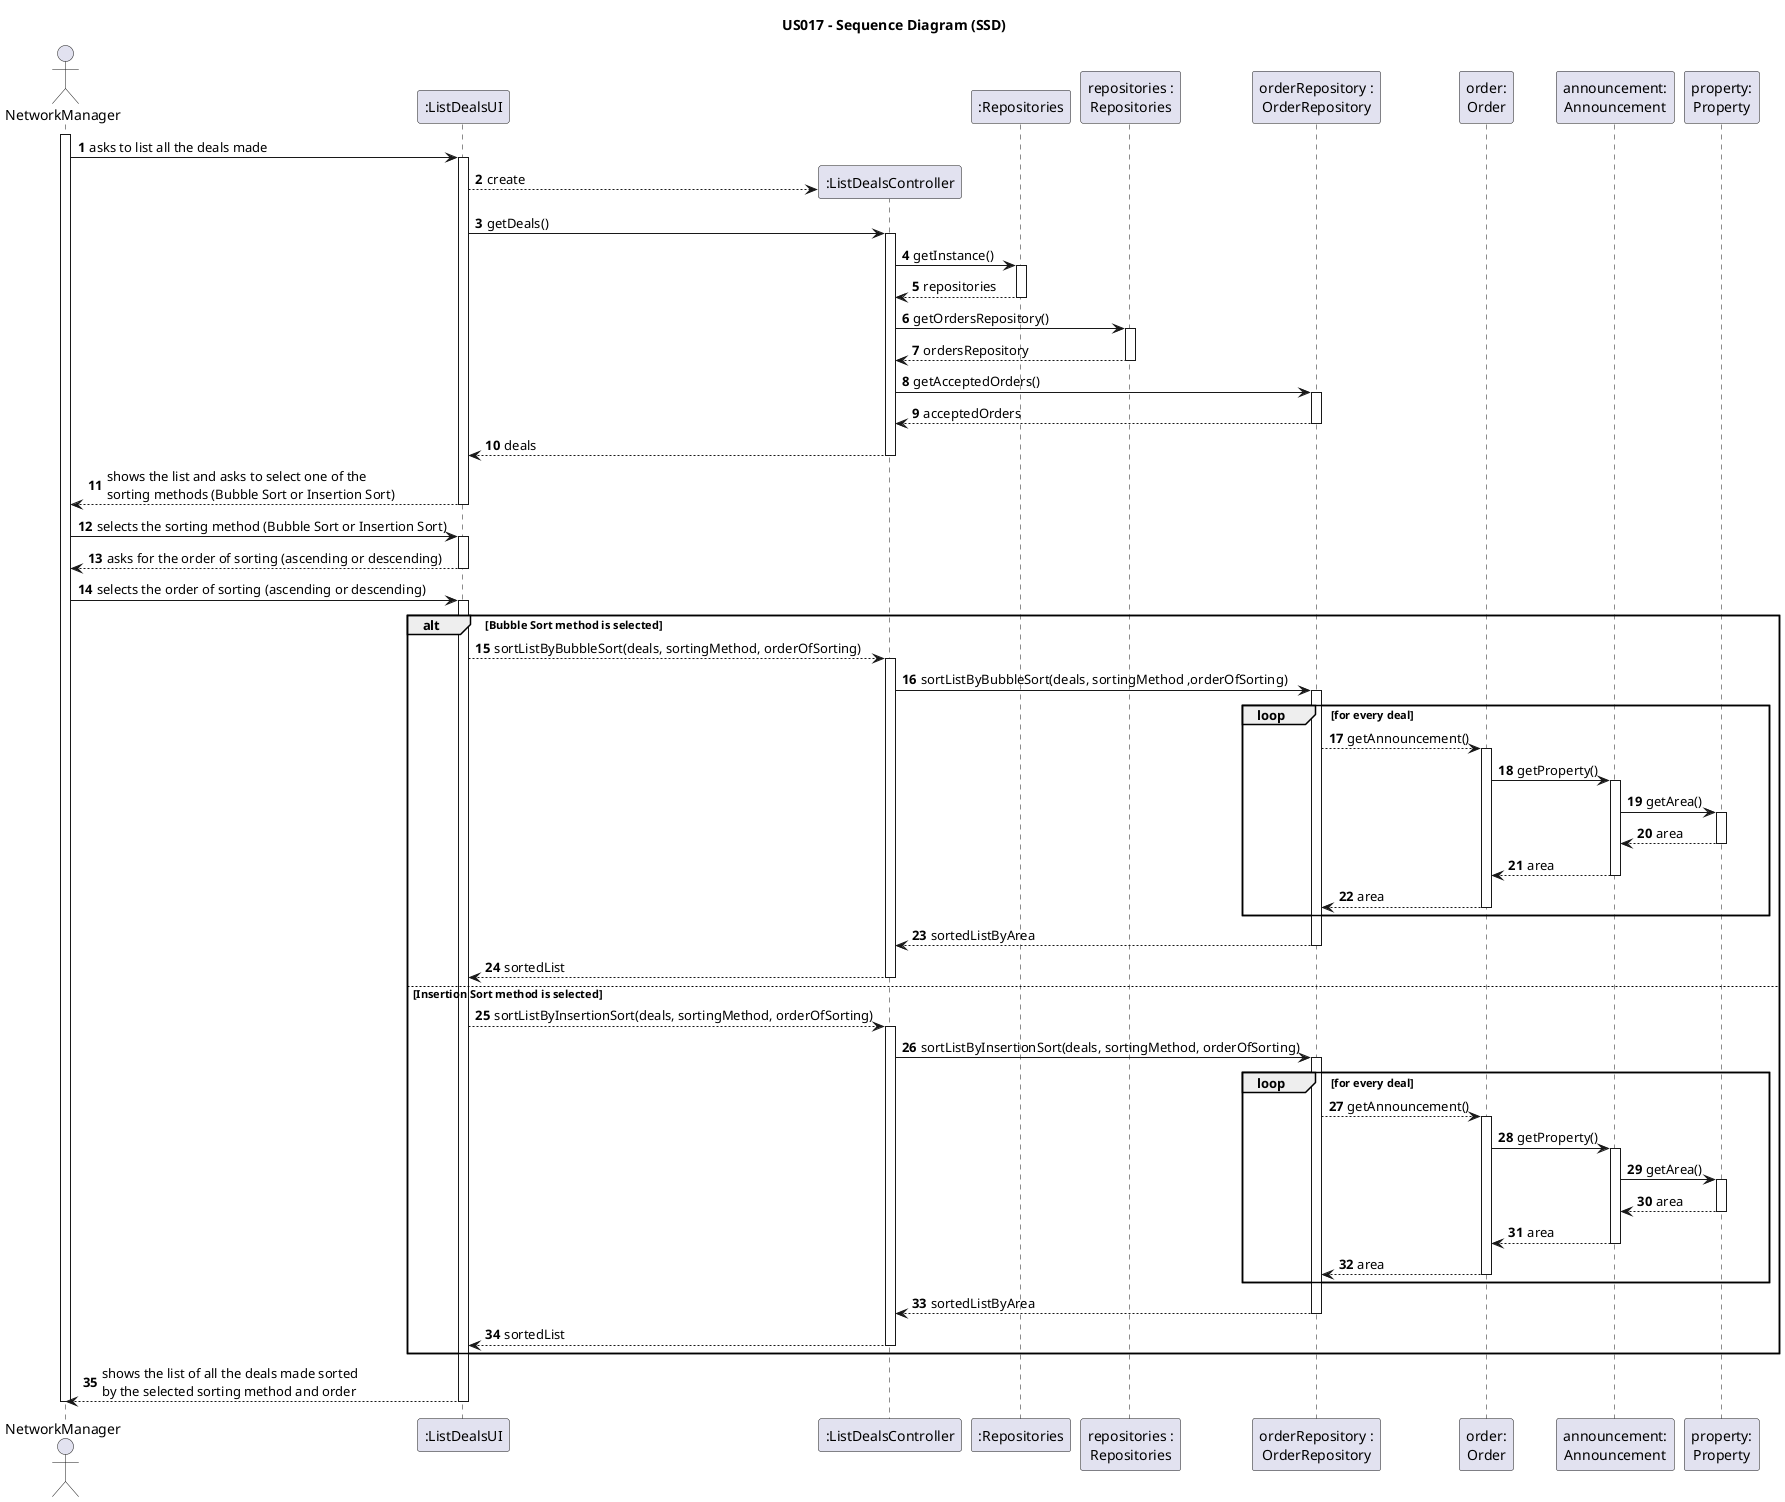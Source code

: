 @startuml
autonumber

title US017 - Sequence Diagram (SSD)

actor "NetworkManager" as NM
participant ":ListDealsUI" as UI
participant ":ListDealsController" as Controller

participant ":Repositories" as PLAT
participant "repositories :\nRepositories" as REP
participant "orderRepository :\nOrderRepository" as OR
participant "order:\nOrder" as order
participant "announcement:\nAnnouncement" as announcement
participant "property:\nProperty" as property

activate NM

    NM -> UI : asks to list all the deals made

    activate UI

    UI --> Controller** : create

    UI -> Controller : getDeals()

    activate Controller

    Controller -> PLAT : getInstance()

    activate PLAT

    PLAT --> Controller : repositories

    deactivate PLAT

    Controller -> REP : getOrdersRepository()

    activate REP

    REP --> Controller : ordersRepository

    deactivate REP

    Controller -> OR : getAcceptedOrders()

    activate OR

    OR --> Controller : acceptedOrders

    deactivate OR

    Controller --> UI : deals

    deactivate Controller

        UI --> NM : shows the list and asks to select one of the \nsorting methods (Bubble Sort or Insertion Sort)

    deactivate UI

    NM -> UI : selects the sorting method (Bubble Sort or Insertion Sort)

    activate UI

    UI --> NM : asks for the order of sorting (ascending or descending)

    deactivate UI

    NM -> UI : selects the order of sorting (ascending or descending)
     alt Bubble Sort method is selected

        activate UI

        UI --> Controller : sortListByBubbleSort(deals, sortingMethod, orderOfSorting)

        activate Controller

        Controller -> OR : sortListByBubbleSort(deals, sortingMethod ,orderOfSorting)

        activate OR

        loop for every deal

        OR --> order : getAnnouncement()

        activate order

        order -> announcement : getProperty()

        activate announcement

        announcement -> property : getArea()

        activate property

        property --> announcement : area

        deactivate property

        announcement --> order : area

        deactivate announcement

        order --> OR : area

        deactivate order

        end

        OR --> Controller : sortedListByArea

        deactivate OR

        Controller --> UI : sortedList

        deactivate Controller

     else Insertion Sort method is selected

             UI --> Controller : sortListByInsertionSort(deals, sortingMethod, orderOfSorting)

             activate Controller

             Controller -> OR : sortListByInsertionSort(deals, sortingMethod, orderOfSorting)

             activate OR

             loop for every deal

                     OR --> order : getAnnouncement()

                     activate order

                     order -> announcement : getProperty()

                     activate announcement

                     announcement -> property : getArea()

                     activate property

                     property --> announcement : area

                     deactivate property

                     announcement --> order : area

                     deactivate announcement

                     order --> OR : area

                     deactivate order

                     end

             OR --> Controller : sortedListByArea

             deactivate OR

             Controller --> UI : sortedList

             deactivate Controller
     end

    UI --> NM : shows the list of all the deals made sorted \nby the selected sorting method and order

    deactivate UI

deactivate NM

@enduml